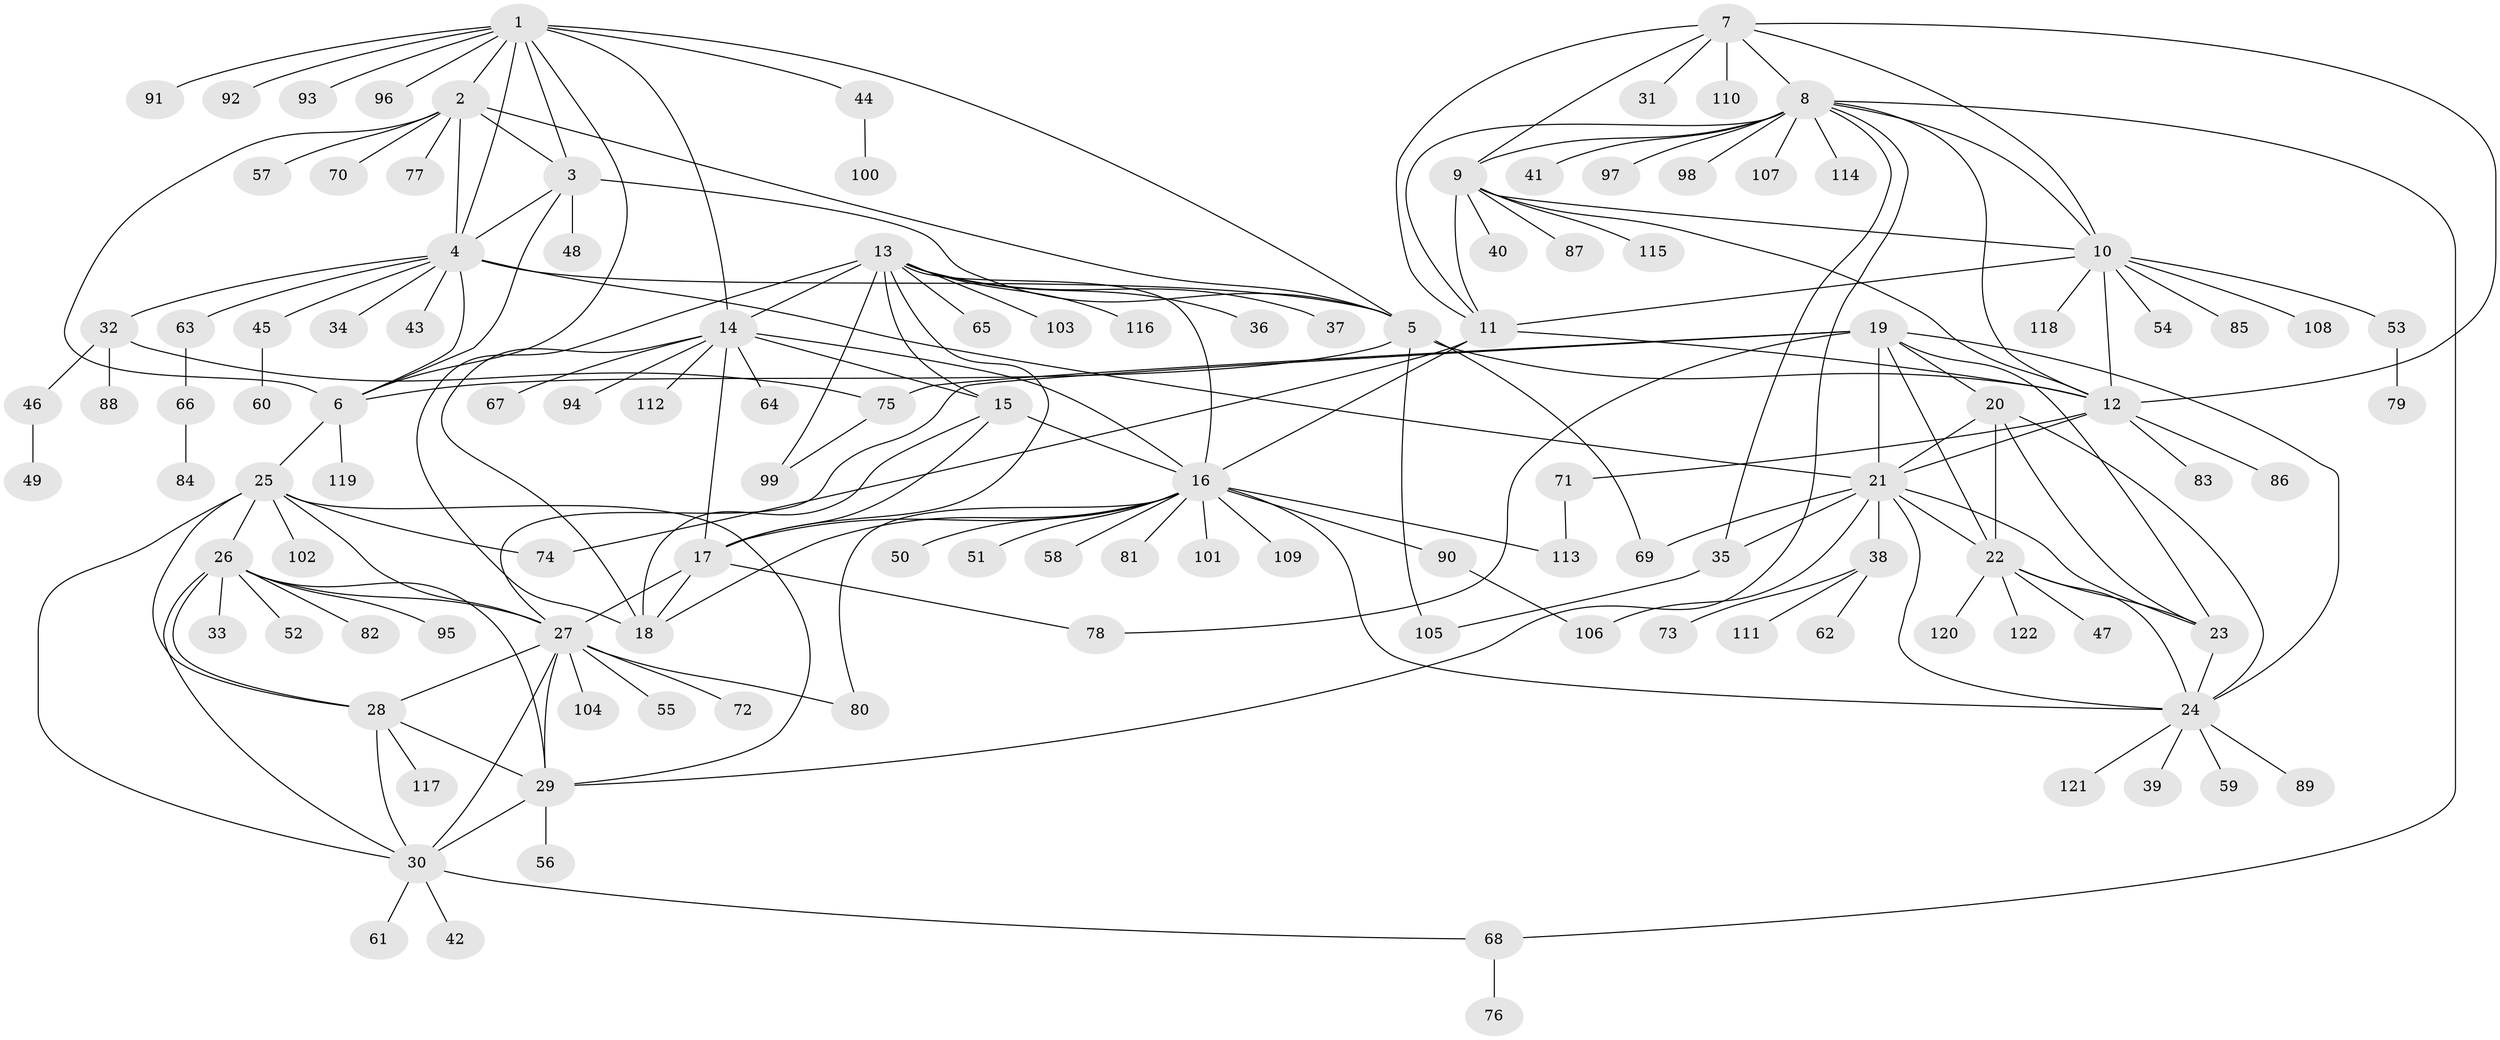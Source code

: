 // coarse degree distribution, {10: 0.061855670103092786, 7: 0.010309278350515464, 5: 0.020618556701030927, 11: 0.020618556701030927, 8: 0.030927835051546393, 6: 0.05154639175257732, 15: 0.010309278350515464, 12: 0.010309278350515464, 4: 0.030927835051546393, 1: 0.6391752577319587, 3: 0.041237113402061855, 2: 0.07216494845360824}
// Generated by graph-tools (version 1.1) at 2025/42/03/06/25 10:42:11]
// undirected, 122 vertices, 188 edges
graph export_dot {
graph [start="1"]
  node [color=gray90,style=filled];
  1;
  2;
  3;
  4;
  5;
  6;
  7;
  8;
  9;
  10;
  11;
  12;
  13;
  14;
  15;
  16;
  17;
  18;
  19;
  20;
  21;
  22;
  23;
  24;
  25;
  26;
  27;
  28;
  29;
  30;
  31;
  32;
  33;
  34;
  35;
  36;
  37;
  38;
  39;
  40;
  41;
  42;
  43;
  44;
  45;
  46;
  47;
  48;
  49;
  50;
  51;
  52;
  53;
  54;
  55;
  56;
  57;
  58;
  59;
  60;
  61;
  62;
  63;
  64;
  65;
  66;
  67;
  68;
  69;
  70;
  71;
  72;
  73;
  74;
  75;
  76;
  77;
  78;
  79;
  80;
  81;
  82;
  83;
  84;
  85;
  86;
  87;
  88;
  89;
  90;
  91;
  92;
  93;
  94;
  95;
  96;
  97;
  98;
  99;
  100;
  101;
  102;
  103;
  104;
  105;
  106;
  107;
  108;
  109;
  110;
  111;
  112;
  113;
  114;
  115;
  116;
  117;
  118;
  119;
  120;
  121;
  122;
  1 -- 2;
  1 -- 3;
  1 -- 4;
  1 -- 5;
  1 -- 6;
  1 -- 14;
  1 -- 44;
  1 -- 91;
  1 -- 92;
  1 -- 93;
  1 -- 96;
  2 -- 3;
  2 -- 4;
  2 -- 5;
  2 -- 6;
  2 -- 57;
  2 -- 70;
  2 -- 77;
  3 -- 4;
  3 -- 5;
  3 -- 6;
  3 -- 48;
  4 -- 5;
  4 -- 6;
  4 -- 21;
  4 -- 32;
  4 -- 34;
  4 -- 43;
  4 -- 45;
  4 -- 63;
  5 -- 6;
  5 -- 12;
  5 -- 69;
  5 -- 105;
  6 -- 25;
  6 -- 119;
  7 -- 8;
  7 -- 9;
  7 -- 10;
  7 -- 11;
  7 -- 12;
  7 -- 31;
  7 -- 110;
  8 -- 9;
  8 -- 10;
  8 -- 11;
  8 -- 12;
  8 -- 29;
  8 -- 35;
  8 -- 41;
  8 -- 68;
  8 -- 97;
  8 -- 98;
  8 -- 107;
  8 -- 114;
  9 -- 10;
  9 -- 11;
  9 -- 12;
  9 -- 40;
  9 -- 87;
  9 -- 115;
  10 -- 11;
  10 -- 12;
  10 -- 53;
  10 -- 54;
  10 -- 85;
  10 -- 108;
  10 -- 118;
  11 -- 12;
  11 -- 16;
  11 -- 74;
  12 -- 21;
  12 -- 71;
  12 -- 83;
  12 -- 86;
  13 -- 14;
  13 -- 15;
  13 -- 16;
  13 -- 17;
  13 -- 18;
  13 -- 36;
  13 -- 37;
  13 -- 65;
  13 -- 99;
  13 -- 103;
  13 -- 116;
  14 -- 15;
  14 -- 16;
  14 -- 17;
  14 -- 18;
  14 -- 64;
  14 -- 67;
  14 -- 94;
  14 -- 112;
  15 -- 16;
  15 -- 17;
  15 -- 18;
  16 -- 17;
  16 -- 18;
  16 -- 24;
  16 -- 50;
  16 -- 51;
  16 -- 58;
  16 -- 80;
  16 -- 81;
  16 -- 90;
  16 -- 101;
  16 -- 109;
  16 -- 113;
  17 -- 18;
  17 -- 27;
  17 -- 78;
  19 -- 20;
  19 -- 21;
  19 -- 22;
  19 -- 23;
  19 -- 24;
  19 -- 27;
  19 -- 75;
  19 -- 78;
  20 -- 21;
  20 -- 22;
  20 -- 23;
  20 -- 24;
  21 -- 22;
  21 -- 23;
  21 -- 24;
  21 -- 35;
  21 -- 38;
  21 -- 69;
  21 -- 106;
  22 -- 23;
  22 -- 24;
  22 -- 47;
  22 -- 120;
  22 -- 122;
  23 -- 24;
  24 -- 39;
  24 -- 59;
  24 -- 89;
  24 -- 121;
  25 -- 26;
  25 -- 27;
  25 -- 28;
  25 -- 29;
  25 -- 30;
  25 -- 74;
  25 -- 102;
  26 -- 27;
  26 -- 28;
  26 -- 29;
  26 -- 30;
  26 -- 33;
  26 -- 52;
  26 -- 82;
  26 -- 95;
  27 -- 28;
  27 -- 29;
  27 -- 30;
  27 -- 55;
  27 -- 72;
  27 -- 80;
  27 -- 104;
  28 -- 29;
  28 -- 30;
  28 -- 117;
  29 -- 30;
  29 -- 56;
  30 -- 42;
  30 -- 61;
  30 -- 68;
  32 -- 46;
  32 -- 75;
  32 -- 88;
  35 -- 105;
  38 -- 62;
  38 -- 73;
  38 -- 111;
  44 -- 100;
  45 -- 60;
  46 -- 49;
  53 -- 79;
  63 -- 66;
  66 -- 84;
  68 -- 76;
  71 -- 113;
  75 -- 99;
  90 -- 106;
}
